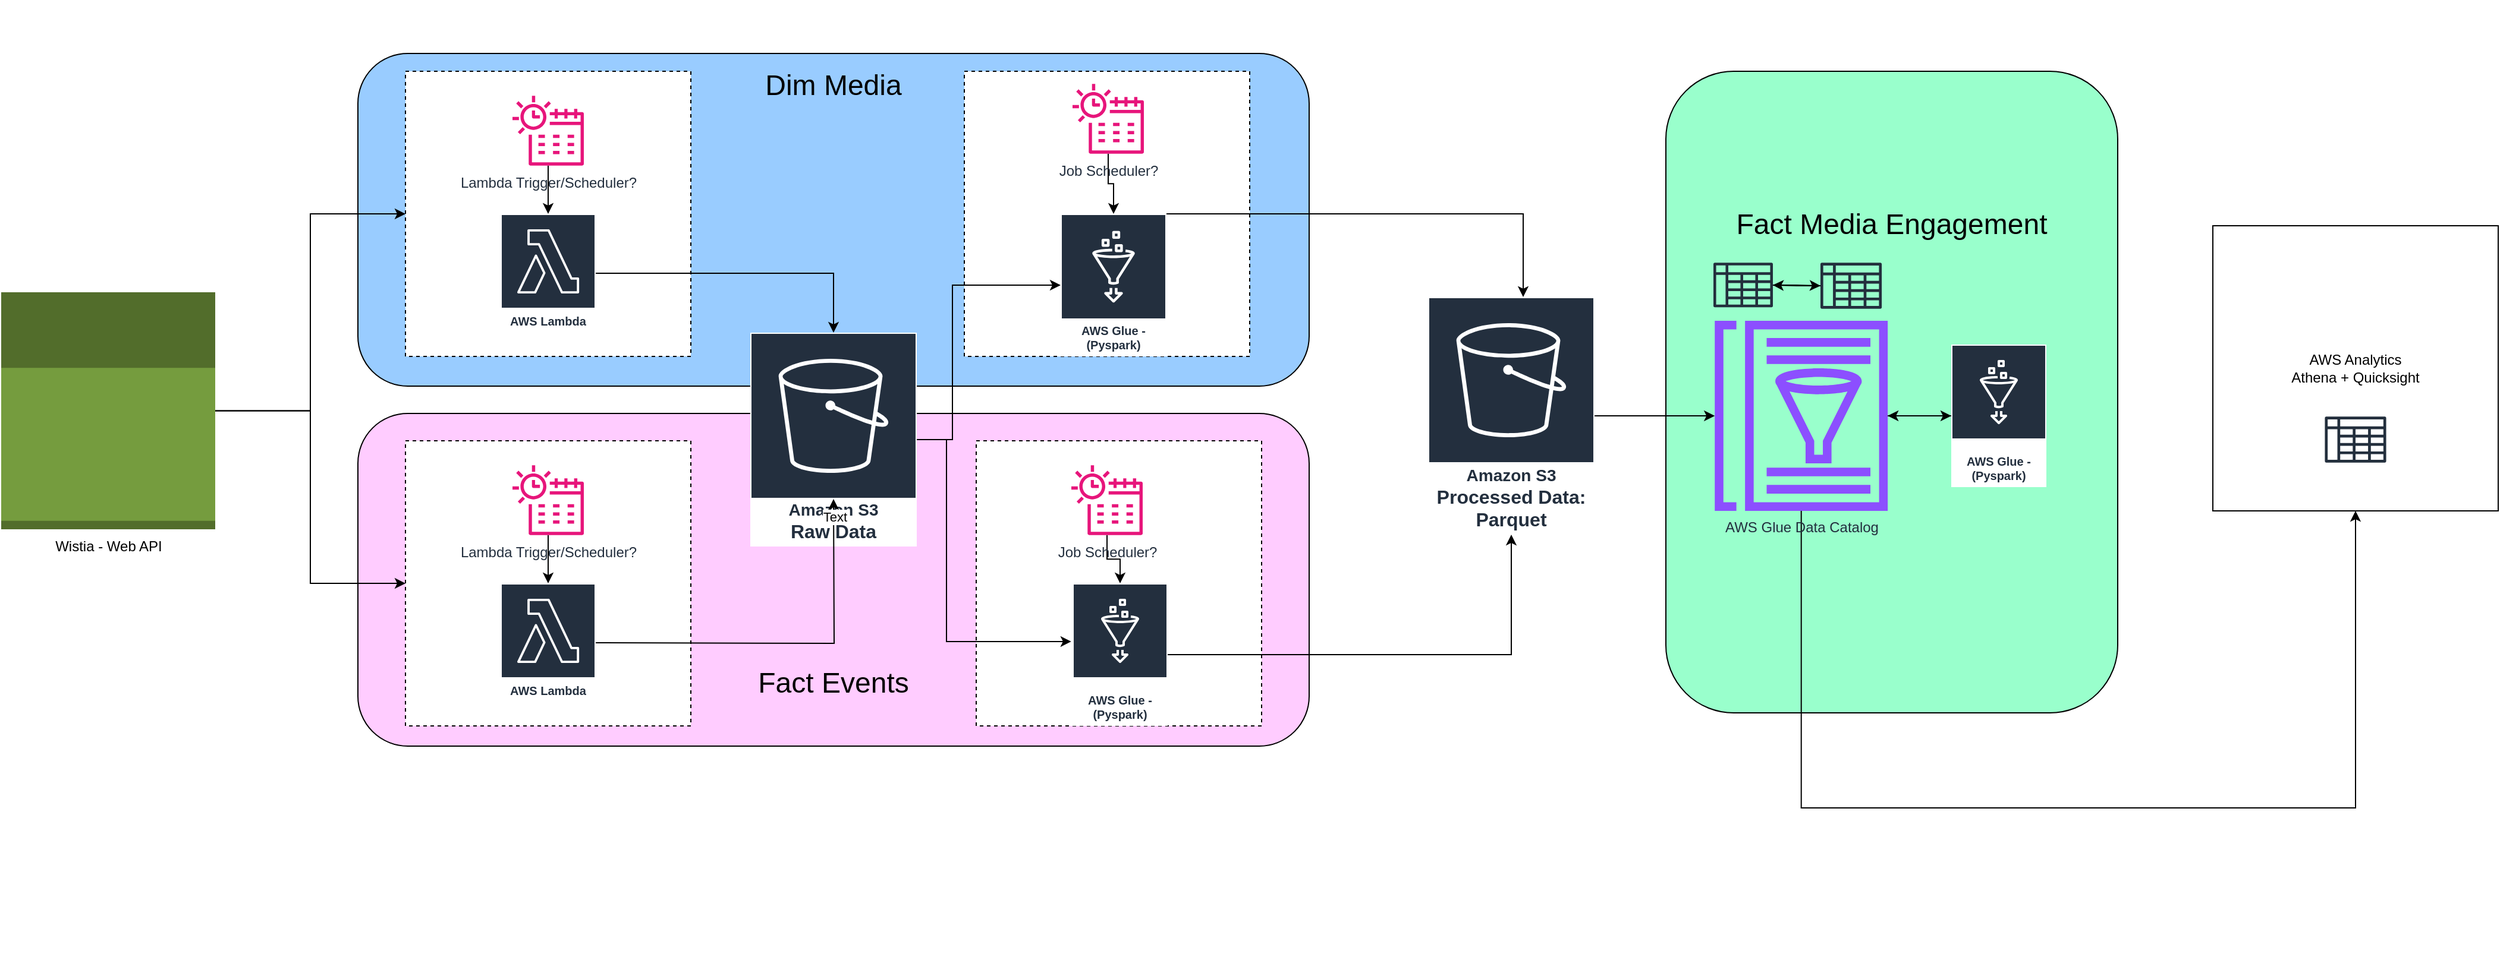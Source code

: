 <mxfile version="28.1.0">
  <diagram name="Page-1" id="rwzWzy93OpaWQYICMneB">
    <mxGraphModel dx="2753" dy="2263" grid="1" gridSize="20" guides="1" tooltips="1" connect="1" arrows="1" fold="1" page="1" pageScale="1" pageWidth="1100" pageHeight="850" math="0" shadow="0">
      <root>
        <mxCell id="0" />
        <mxCell id="1" parent="0" />
        <mxCell id="0ATHwkw4tuSbIapU3zP0-6" value="&lt;div&gt;&lt;span style=&quot;background-color: transparent; color: light-dark(rgb(0, 0, 0), rgb(255, 255, 255)); font-size: 24px;&quot;&gt;Fact Media Engagement&lt;/span&gt;&lt;/div&gt;&lt;div&gt;&lt;font size=&quot;3&quot;&gt;&lt;br&gt;&lt;/font&gt;&lt;/div&gt;&lt;div&gt;&lt;font size=&quot;3&quot;&gt;&lt;br&gt;&lt;/font&gt;&lt;/div&gt;&lt;div&gt;&lt;font size=&quot;3&quot;&gt;&lt;br&gt;&lt;/font&gt;&lt;/div&gt;&lt;div&gt;&lt;font size=&quot;3&quot;&gt;&lt;br&gt;&lt;/font&gt;&lt;/div&gt;&lt;div&gt;&lt;font size=&quot;3&quot;&gt;&lt;br&gt;&lt;/font&gt;&lt;/div&gt;&lt;div&gt;&lt;font size=&quot;3&quot;&gt;&lt;br&gt;&lt;/font&gt;&lt;/div&gt;&lt;div&gt;&lt;font size=&quot;3&quot;&gt;&lt;br&gt;&lt;/font&gt;&lt;/div&gt;&lt;div&gt;&lt;font size=&quot;3&quot;&gt;&lt;br&gt;&lt;/font&gt;&lt;/div&gt;&lt;div&gt;&lt;font size=&quot;3&quot;&gt;&lt;br&gt;&lt;/font&gt;&lt;/div&gt;&lt;div&gt;&lt;font size=&quot;3&quot;&gt;&lt;br&gt;&lt;/font&gt;&lt;/div&gt;&lt;div&gt;&lt;font size=&quot;3&quot;&gt;&lt;br&gt;&lt;/font&gt;&lt;/div&gt;&lt;div&gt;&lt;font size=&quot;3&quot;&gt;&lt;br&gt;&lt;/font&gt;&lt;/div&gt;&lt;div&gt;&lt;font size=&quot;3&quot;&gt;&lt;br&gt;&lt;/font&gt;&lt;/div&gt;&lt;div&gt;&lt;font size=&quot;3&quot;&gt;&lt;br&gt;&lt;/font&gt;&lt;/div&gt;&lt;div&gt;&lt;br&gt;&lt;/div&gt;" style="rounded=1;whiteSpace=wrap;html=1;fillColor=#99FFCC;" vertex="1" parent="1">
          <mxGeometry x="1460" y="40" width="380" height="540" as="geometry" />
        </mxCell>
        <mxCell id="AIjkGTHtsxKVKW9na2vk-14" value="&lt;div&gt;&lt;br&gt;&lt;/div&gt;&lt;div&gt;&lt;font style=&quot;font-size: 24px;&quot;&gt;&lt;br&gt;&lt;/font&gt;&lt;/div&gt;&lt;div&gt;&lt;font style=&quot;font-size: 24px;&quot;&gt;&lt;br&gt;&lt;/font&gt;&lt;/div&gt;&lt;div&gt;&lt;font style=&quot;font-size: 24px;&quot;&gt;&lt;br&gt;&lt;/font&gt;&lt;/div&gt;&lt;div&gt;&lt;font style=&quot;font-size: 24px;&quot;&gt;&lt;br&gt;&lt;/font&gt;&lt;/div&gt;&lt;div&gt;&lt;font style=&quot;font-size: 24px;&quot;&gt;&lt;br&gt;&lt;/font&gt;&lt;/div&gt;&lt;div&gt;&lt;font style=&quot;font-size: 24px;&quot;&gt;&lt;br&gt;&lt;/font&gt;&lt;/div&gt;&lt;div&gt;&lt;font style=&quot;font-size: 24px;&quot;&gt;&lt;br&gt;&lt;/font&gt;&lt;/div&gt;&lt;div&gt;&lt;font style=&quot;font-size: 24px;&quot;&gt;&lt;br&gt;&lt;/font&gt;&lt;/div&gt;&lt;div&gt;&lt;font style=&quot;font-size: 24px;&quot;&gt;&lt;br&gt;&lt;/font&gt;&lt;/div&gt;&lt;div&gt;&lt;font style=&quot;font-size: 24px;&quot;&gt;&lt;br&gt;&lt;/font&gt;&lt;/div&gt;&lt;div&gt;&lt;font style=&quot;font-size: 24px;&quot;&gt;&lt;br&gt;&lt;/font&gt;&lt;/div&gt;&lt;div&gt;&lt;font style=&quot;font-size: 24px;&quot;&gt;&lt;br&gt;&lt;/font&gt;&lt;/div&gt;&lt;div&gt;&lt;font style=&quot;font-size: 24px;&quot;&gt;&lt;br&gt;&lt;/font&gt;&lt;/div&gt;&lt;div&gt;&lt;font style=&quot;font-size: 24px;&quot;&gt;Fact Events&lt;/font&gt;&lt;/div&gt;&lt;div&gt;&lt;br&gt;&lt;/div&gt;&lt;div&gt;&lt;br&gt;&lt;/div&gt;&lt;div&gt;&lt;br&gt;&lt;/div&gt;&lt;div&gt;&lt;br&gt;&lt;/div&gt;&lt;div&gt;&lt;br&gt;&lt;/div&gt;&lt;div&gt;&lt;br&gt;&lt;/div&gt;&lt;div&gt;&lt;br&gt;&lt;/div&gt;&lt;div&gt;&lt;br&gt;&lt;/div&gt;&lt;div&gt;&lt;br&gt;&lt;/div&gt;&lt;div&gt;&lt;br&gt;&lt;/div&gt;&lt;div&gt;&lt;br&gt;&lt;/div&gt;&lt;div&gt;&lt;br&gt;&lt;/div&gt;&lt;div&gt;&lt;br&gt;&lt;/div&gt;&lt;div&gt;&lt;br&gt;&lt;/div&gt;&lt;div&gt;&lt;br&gt;&lt;/div&gt;" style="rounded=1;whiteSpace=wrap;html=1;fillColor=#FFCCFF;" parent="1" vertex="1">
          <mxGeometry x="360" y="328" width="800" height="280" as="geometry" />
        </mxCell>
        <mxCell id="AIjkGTHtsxKVKW9na2vk-13" value="&lt;div&gt;&lt;font style=&quot;font-size: 24px;&quot;&gt;&lt;br&gt;&lt;/font&gt;&lt;/div&gt;&lt;font style=&quot;font-size: 24px;&quot;&gt;&lt;div&gt;&lt;font style=&quot;font-size: 24px;&quot;&gt;&lt;br&gt;&lt;/font&gt;&lt;/div&gt;Dim Media&lt;/font&gt;&lt;div&gt;&lt;font size=&quot;3&quot;&gt;&lt;br&gt;&lt;/font&gt;&lt;/div&gt;&lt;div&gt;&lt;font size=&quot;3&quot;&gt;&lt;br&gt;&lt;/font&gt;&lt;/div&gt;&lt;div&gt;&lt;font size=&quot;3&quot;&gt;&lt;br&gt;&lt;/font&gt;&lt;/div&gt;&lt;div&gt;&lt;font size=&quot;3&quot;&gt;&lt;br&gt;&lt;/font&gt;&lt;/div&gt;&lt;div&gt;&lt;font size=&quot;3&quot;&gt;&lt;br&gt;&lt;/font&gt;&lt;/div&gt;&lt;div&gt;&lt;font size=&quot;3&quot;&gt;&lt;br&gt;&lt;/font&gt;&lt;/div&gt;&lt;div&gt;&lt;font size=&quot;3&quot;&gt;&lt;br&gt;&lt;/font&gt;&lt;/div&gt;&lt;div&gt;&lt;font size=&quot;3&quot;&gt;&lt;br&gt;&lt;/font&gt;&lt;/div&gt;&lt;div&gt;&lt;font size=&quot;3&quot;&gt;&lt;br&gt;&lt;/font&gt;&lt;/div&gt;&lt;div&gt;&lt;font size=&quot;3&quot;&gt;&lt;br&gt;&lt;/font&gt;&lt;/div&gt;&lt;div&gt;&lt;font size=&quot;3&quot;&gt;&lt;br&gt;&lt;/font&gt;&lt;/div&gt;&lt;div&gt;&lt;font size=&quot;3&quot;&gt;&lt;br&gt;&lt;/font&gt;&lt;/div&gt;&lt;div&gt;&lt;font size=&quot;3&quot;&gt;&lt;br&gt;&lt;/font&gt;&lt;/div&gt;&lt;div&gt;&lt;font size=&quot;3&quot;&gt;&lt;br&gt;&lt;/font&gt;&lt;/div&gt;&lt;div&gt;&lt;br&gt;&lt;/div&gt;" style="rounded=1;whiteSpace=wrap;html=1;fillColor=#99CCFF;" parent="1" vertex="1">
          <mxGeometry x="360" y="25" width="800" height="280" as="geometry" />
        </mxCell>
        <mxCell id="m4qAgDCgxIv8DjNnzr-K-10" value="" style="whiteSpace=wrap;html=1;aspect=fixed;dashed=1;" parent="1" vertex="1">
          <mxGeometry x="870" y="40" width="240" height="240" as="geometry" />
        </mxCell>
        <mxCell id="m4qAgDCgxIv8DjNnzr-K-4" value="" style="whiteSpace=wrap;html=1;aspect=fixed;dashed=1;" parent="1" vertex="1">
          <mxGeometry x="400" y="40" width="240" height="240" as="geometry" />
        </mxCell>
        <mxCell id="eyhWr03OwRXaI2JMvgyb-3" style="edgeStyle=orthogonalEdgeStyle;rounded=0;orthogonalLoop=1;jettySize=auto;html=1;entryX=0;entryY=0.5;entryDx=0;entryDy=0;" parent="1" source="eyhWr03OwRXaI2JMvgyb-1" target="m4qAgDCgxIv8DjNnzr-K-4" edge="1">
          <mxGeometry relative="1" as="geometry">
            <mxPoint x="200" y="140" as="targetPoint" />
          </mxGeometry>
        </mxCell>
        <mxCell id="eyhWr03OwRXaI2JMvgyb-1" value="Wistia - Web API" style="outlineConnect=0;dashed=0;verticalLabelPosition=bottom;verticalAlign=top;align=center;html=1;shape=mxgraph.aws3.apps;fillColor=#759C3E;gradientColor=none;" parent="1" vertex="1">
          <mxGeometry x="60" y="226" width="180" height="199.5" as="geometry" />
        </mxCell>
        <mxCell id="m4qAgDCgxIv8DjNnzr-K-5" value="" style="edgeStyle=orthogonalEdgeStyle;rounded=0;orthogonalLoop=1;jettySize=auto;html=1;" parent="1" source="eyhWr03OwRXaI2JMvgyb-1" target="AIjkGTHtsxKVKW9na2vk-2" edge="1">
          <mxGeometry relative="1" as="geometry">
            <mxPoint x="141" y="419.889" as="sourcePoint" />
            <mxPoint x="341.0" y="280" as="targetPoint" />
          </mxGeometry>
        </mxCell>
        <mxCell id="AIjkGTHtsxKVKW9na2vk-19" style="edgeStyle=orthogonalEdgeStyle;rounded=0;orthogonalLoop=1;jettySize=auto;html=1;" parent="1" source="m4qAgDCgxIv8DjNnzr-K-1" target="m4qAgDCgxIv8DjNnzr-K-6" edge="1">
          <mxGeometry relative="1" as="geometry">
            <Array as="points">
              <mxPoint x="760" y="210" />
            </Array>
          </mxGeometry>
        </mxCell>
        <mxCell id="m4qAgDCgxIv8DjNnzr-K-1" value="AWS Lambda" style="sketch=0;outlineConnect=0;fontColor=#232F3E;gradientColor=none;strokeColor=#ffffff;fillColor=#232F3E;dashed=0;verticalLabelPosition=middle;verticalAlign=bottom;align=center;html=1;whiteSpace=wrap;fontSize=10;fontStyle=1;spacing=3;shape=mxgraph.aws4.productIcon;prIcon=mxgraph.aws4.lambda;" parent="1" vertex="1">
          <mxGeometry x="480" y="160" width="80" height="100" as="geometry" />
        </mxCell>
        <mxCell id="m4qAgDCgxIv8DjNnzr-K-3" style="edgeStyle=orthogonalEdgeStyle;rounded=0;orthogonalLoop=1;jettySize=auto;html=1;" parent="1" source="m4qAgDCgxIv8DjNnzr-K-2" target="m4qAgDCgxIv8DjNnzr-K-1" edge="1">
          <mxGeometry relative="1" as="geometry" />
        </mxCell>
        <mxCell id="m4qAgDCgxIv8DjNnzr-K-2" value="Lambda Trigger/Scheduler?" style="sketch=0;outlineConnect=0;fontColor=#232F3E;gradientColor=none;fillColor=#E7157B;strokeColor=none;dashed=0;verticalLabelPosition=bottom;verticalAlign=top;align=center;html=1;fontSize=12;fontStyle=0;aspect=fixed;pointerEvents=1;shape=mxgraph.aws4.eventbridge_scheduler;" parent="1" vertex="1">
          <mxGeometry x="490" y="60" width="60" height="60" as="geometry" />
        </mxCell>
        <mxCell id="m4qAgDCgxIv8DjNnzr-K-9" style="edgeStyle=orthogonalEdgeStyle;rounded=0;orthogonalLoop=1;jettySize=auto;html=1;" parent="1" source="m4qAgDCgxIv8DjNnzr-K-6" target="m4qAgDCgxIv8DjNnzr-K-7" edge="1">
          <mxGeometry relative="1" as="geometry">
            <Array as="points">
              <mxPoint x="860" y="350" />
              <mxPoint x="860" y="220" />
            </Array>
          </mxGeometry>
        </mxCell>
        <mxCell id="m4qAgDCgxIv8DjNnzr-K-6" value="&lt;font style=&quot;font-size: 14px;&quot;&gt;Amazon S3&lt;/font&gt;&lt;div&gt;&lt;font size=&quot;3&quot;&gt;Raw Data&lt;/font&gt;&lt;/div&gt;" style="sketch=0;outlineConnect=0;fontColor=#232F3E;gradientColor=none;strokeColor=#ffffff;fillColor=#232F3E;dashed=0;verticalLabelPosition=middle;verticalAlign=bottom;align=center;html=1;whiteSpace=wrap;fontSize=10;fontStyle=1;spacing=3;shape=mxgraph.aws4.productIcon;prIcon=mxgraph.aws4.s3;" parent="1" vertex="1">
          <mxGeometry x="690" y="260" width="140" height="180" as="geometry" />
        </mxCell>
        <mxCell id="m4qAgDCgxIv8DjNnzr-K-14" style="edgeStyle=orthogonalEdgeStyle;rounded=0;orthogonalLoop=1;jettySize=auto;html=1;" parent="1" source="m4qAgDCgxIv8DjNnzr-K-7" target="m4qAgDCgxIv8DjNnzr-K-13" edge="1">
          <mxGeometry relative="1" as="geometry">
            <Array as="points">
              <mxPoint x="1340" y="160" />
            </Array>
          </mxGeometry>
        </mxCell>
        <mxCell id="m4qAgDCgxIv8DjNnzr-K-7" value="AWS Glue - (Pyspark)" style="sketch=0;outlineConnect=0;fontColor=#232F3E;gradientColor=none;strokeColor=#ffffff;fillColor=#232F3E;dashed=0;verticalLabelPosition=middle;verticalAlign=bottom;align=center;html=1;whiteSpace=wrap;fontSize=10;fontStyle=1;spacing=3;shape=mxgraph.aws4.productIcon;prIcon=mxgraph.aws4.glue;" parent="1" vertex="1">
          <mxGeometry x="951" y="160" width="89" height="120" as="geometry" />
        </mxCell>
        <mxCell id="m4qAgDCgxIv8DjNnzr-K-12" value="" style="edgeStyle=orthogonalEdgeStyle;rounded=0;orthogonalLoop=1;jettySize=auto;html=1;" parent="1" source="m4qAgDCgxIv8DjNnzr-K-11" target="m4qAgDCgxIv8DjNnzr-K-7" edge="1">
          <mxGeometry relative="1" as="geometry" />
        </mxCell>
        <mxCell id="m4qAgDCgxIv8DjNnzr-K-11" value="Job Scheduler?" style="sketch=0;outlineConnect=0;fontColor=#232F3E;gradientColor=none;fillColor=#E7157B;strokeColor=none;dashed=0;verticalLabelPosition=bottom;verticalAlign=top;align=center;html=1;fontSize=12;fontStyle=0;aspect=fixed;pointerEvents=1;shape=mxgraph.aws4.eventbridge_scheduler;" parent="1" vertex="1">
          <mxGeometry x="961" y="50" width="60" height="60" as="geometry" />
        </mxCell>
        <mxCell id="m4qAgDCgxIv8DjNnzr-K-16" value="" style="edgeStyle=orthogonalEdgeStyle;rounded=0;orthogonalLoop=1;jettySize=auto;html=1;" parent="1" source="m4qAgDCgxIv8DjNnzr-K-13" target="m4qAgDCgxIv8DjNnzr-K-15" edge="1">
          <mxGeometry relative="1" as="geometry" />
        </mxCell>
        <mxCell id="m4qAgDCgxIv8DjNnzr-K-13" value="&lt;font style=&quot;font-size: 14px;&quot;&gt;Amazon S3&lt;/font&gt;&lt;div&gt;&lt;font size=&quot;3&quot;&gt;Processed Data: Parquet&lt;/font&gt;&lt;/div&gt;" style="sketch=0;outlineConnect=0;fontColor=#232F3E;gradientColor=none;strokeColor=#ffffff;fillColor=#232F3E;dashed=0;verticalLabelPosition=middle;verticalAlign=bottom;align=center;html=1;whiteSpace=wrap;fontSize=10;fontStyle=1;spacing=3;shape=mxgraph.aws4.productIcon;prIcon=mxgraph.aws4.s3;" parent="1" vertex="1">
          <mxGeometry x="1260" y="230" width="140" height="200" as="geometry" />
        </mxCell>
        <mxCell id="0ATHwkw4tuSbIapU3zP0-10" style="edgeStyle=orthogonalEdgeStyle;rounded=0;orthogonalLoop=1;jettySize=auto;html=1;" edge="1" parent="1" source="m4qAgDCgxIv8DjNnzr-K-15" target="m4qAgDCgxIv8DjNnzr-K-17">
          <mxGeometry relative="1" as="geometry">
            <Array as="points">
              <mxPoint x="1574" y="660" />
              <mxPoint x="2040" y="660" />
            </Array>
          </mxGeometry>
        </mxCell>
        <mxCell id="m4qAgDCgxIv8DjNnzr-K-15" value="AWS Glue Data Catalog&lt;div&gt;&lt;br&gt;&lt;/div&gt;" style="sketch=0;outlineConnect=0;fontColor=#232F3E;gradientColor=none;fillColor=#8C4FFF;strokeColor=none;dashed=0;verticalLabelPosition=bottom;verticalAlign=top;align=center;html=1;fontSize=12;fontStyle=0;aspect=fixed;pointerEvents=1;shape=mxgraph.aws4.glue_data_catalog;" parent="1" vertex="1">
          <mxGeometry x="1500" y="250" width="147.7" height="160" as="geometry" />
        </mxCell>
        <mxCell id="m4qAgDCgxIv8DjNnzr-K-17" value="AWS Analytics&lt;br&gt;Athena + Quicksight" style="whiteSpace=wrap;html=1;aspect=fixed;" parent="1" vertex="1">
          <mxGeometry x="1920" y="170" width="240" height="240" as="geometry" />
        </mxCell>
        <mxCell id="AIjkGTHtsxKVKW9na2vk-1" value="" style="whiteSpace=wrap;html=1;aspect=fixed;dashed=1;" parent="1" vertex="1">
          <mxGeometry x="880" y="351" width="240" height="240" as="geometry" />
        </mxCell>
        <mxCell id="AIjkGTHtsxKVKW9na2vk-2" value="" style="whiteSpace=wrap;html=1;aspect=fixed;dashed=1;" parent="1" vertex="1">
          <mxGeometry x="400" y="351" width="240" height="240" as="geometry" />
        </mxCell>
        <mxCell id="AIjkGTHtsxKVKW9na2vk-20" style="edgeStyle=orthogonalEdgeStyle;rounded=0;orthogonalLoop=1;jettySize=auto;html=1;" parent="1" edge="1">
          <mxGeometry relative="1" as="geometry">
            <mxPoint x="560.0" y="521.0" as="sourcePoint" />
            <mxPoint x="760.0" y="400" as="targetPoint" />
          </mxGeometry>
        </mxCell>
        <mxCell id="0ATHwkw4tuSbIapU3zP0-13" value="Text" style="edgeLabel;html=1;align=center;verticalAlign=middle;resizable=0;points=[];" vertex="1" connectable="0" parent="AIjkGTHtsxKVKW9na2vk-20">
          <mxGeometry x="0.906" y="-1" relative="1" as="geometry">
            <mxPoint as="offset" />
          </mxGeometry>
        </mxCell>
        <mxCell id="AIjkGTHtsxKVKW9na2vk-4" value="AWS Lambda" style="sketch=0;outlineConnect=0;fontColor=#232F3E;gradientColor=none;strokeColor=#ffffff;fillColor=#232F3E;dashed=0;verticalLabelPosition=middle;verticalAlign=bottom;align=center;html=1;whiteSpace=wrap;fontSize=10;fontStyle=1;spacing=3;shape=mxgraph.aws4.productIcon;prIcon=mxgraph.aws4.lambda;" parent="1" vertex="1">
          <mxGeometry x="480" y="471" width="80" height="100" as="geometry" />
        </mxCell>
        <mxCell id="AIjkGTHtsxKVKW9na2vk-5" style="edgeStyle=orthogonalEdgeStyle;rounded=0;orthogonalLoop=1;jettySize=auto;html=1;" parent="1" source="AIjkGTHtsxKVKW9na2vk-6" target="AIjkGTHtsxKVKW9na2vk-4" edge="1">
          <mxGeometry relative="1" as="geometry" />
        </mxCell>
        <mxCell id="AIjkGTHtsxKVKW9na2vk-6" value="Lambda Trigger/Scheduler?" style="sketch=0;outlineConnect=0;fontColor=#232F3E;gradientColor=none;fillColor=#E7157B;strokeColor=none;dashed=0;verticalLabelPosition=bottom;verticalAlign=top;align=center;html=1;fontSize=12;fontStyle=0;aspect=fixed;pointerEvents=1;shape=mxgraph.aws4.eventbridge_scheduler;" parent="1" vertex="1">
          <mxGeometry x="490" y="371" width="60" height="60" as="geometry" />
        </mxCell>
        <mxCell id="AIjkGTHtsxKVKW9na2vk-15" style="edgeStyle=orthogonalEdgeStyle;rounded=0;orthogonalLoop=1;jettySize=auto;html=1;" parent="1" source="AIjkGTHtsxKVKW9na2vk-9" target="m4qAgDCgxIv8DjNnzr-K-13" edge="1">
          <mxGeometry relative="1" as="geometry" />
        </mxCell>
        <mxCell id="AIjkGTHtsxKVKW9na2vk-9" value="AWS Glue - (Pyspark)" style="sketch=0;outlineConnect=0;fontColor=#232F3E;gradientColor=none;strokeColor=#ffffff;fillColor=#232F3E;dashed=0;verticalLabelPosition=middle;verticalAlign=bottom;align=center;html=1;whiteSpace=wrap;fontSize=10;fontStyle=1;spacing=3;shape=mxgraph.aws4.productIcon;prIcon=mxgraph.aws4.glue;" parent="1" vertex="1">
          <mxGeometry x="961" y="471" width="80" height="120" as="geometry" />
        </mxCell>
        <mxCell id="AIjkGTHtsxKVKW9na2vk-10" value="" style="edgeStyle=orthogonalEdgeStyle;rounded=0;orthogonalLoop=1;jettySize=auto;html=1;" parent="1" source="AIjkGTHtsxKVKW9na2vk-11" target="AIjkGTHtsxKVKW9na2vk-9" edge="1">
          <mxGeometry relative="1" as="geometry" />
        </mxCell>
        <mxCell id="AIjkGTHtsxKVKW9na2vk-11" value="Job Scheduler?" style="sketch=0;outlineConnect=0;fontColor=#232F3E;gradientColor=none;fillColor=#E7157B;strokeColor=none;dashed=0;verticalLabelPosition=bottom;verticalAlign=top;align=center;html=1;fontSize=12;fontStyle=0;aspect=fixed;pointerEvents=1;shape=mxgraph.aws4.eventbridge_scheduler;" parent="1" vertex="1">
          <mxGeometry x="960" y="371" width="60" height="60" as="geometry" />
        </mxCell>
        <mxCell id="0ATHwkw4tuSbIapU3zP0-5" style="edgeStyle=orthogonalEdgeStyle;rounded=0;orthogonalLoop=1;jettySize=auto;html=1;" edge="1" parent="1" source="0ATHwkw4tuSbIapU3zP0-1" target="0ATHwkw4tuSbIapU3zP0-4">
          <mxGeometry relative="1" as="geometry" />
        </mxCell>
        <mxCell id="0ATHwkw4tuSbIapU3zP0-1" value="" style="sketch=0;outlineConnect=0;fontColor=#232F3E;gradientColor=none;fillColor=#232F3D;strokeColor=none;dashed=0;verticalLabelPosition=bottom;verticalAlign=top;align=center;html=1;fontSize=12;fontStyle=0;aspect=fixed;pointerEvents=1;shape=mxgraph.aws4.data_table;" vertex="1" parent="1">
          <mxGeometry x="1500" y="201" width="50" height="37.82" as="geometry" />
        </mxCell>
        <mxCell id="0ATHwkw4tuSbIapU3zP0-3" value="" style="edgeStyle=orthogonalEdgeStyle;rounded=0;orthogonalLoop=1;jettySize=auto;html=1;" edge="1" parent="1" source="m4qAgDCgxIv8DjNnzr-K-15" target="0ATHwkw4tuSbIapU3zP0-2">
          <mxGeometry relative="1" as="geometry">
            <mxPoint x="1612" y="320" as="sourcePoint" />
            <mxPoint x="2000" y="170" as="targetPoint" />
          </mxGeometry>
        </mxCell>
        <mxCell id="0ATHwkw4tuSbIapU3zP0-7" style="edgeStyle=orthogonalEdgeStyle;rounded=0;orthogonalLoop=1;jettySize=auto;html=1;" edge="1" parent="1" source="0ATHwkw4tuSbIapU3zP0-2" target="m4qAgDCgxIv8DjNnzr-K-15">
          <mxGeometry relative="1" as="geometry" />
        </mxCell>
        <mxCell id="0ATHwkw4tuSbIapU3zP0-2" value="AWS Glue - (Pyspark)" style="sketch=0;outlineConnect=0;fontColor=#232F3E;gradientColor=none;strokeColor=#ffffff;fillColor=#232F3E;dashed=0;verticalLabelPosition=middle;verticalAlign=bottom;align=center;html=1;whiteSpace=wrap;fontSize=10;fontStyle=1;spacing=3;shape=mxgraph.aws4.productIcon;prIcon=mxgraph.aws4.glue;" vertex="1" parent="1">
          <mxGeometry x="1700" y="270" width="80" height="120" as="geometry" />
        </mxCell>
        <mxCell id="0ATHwkw4tuSbIapU3zP0-8" style="edgeStyle=orthogonalEdgeStyle;rounded=0;orthogonalLoop=1;jettySize=auto;html=1;" edge="1" parent="1" source="0ATHwkw4tuSbIapU3zP0-4" target="0ATHwkw4tuSbIapU3zP0-1">
          <mxGeometry relative="1" as="geometry" />
        </mxCell>
        <mxCell id="0ATHwkw4tuSbIapU3zP0-4" value="" style="sketch=0;outlineConnect=0;fontColor=#232F3E;gradientColor=none;fillColor=#232F3D;strokeColor=none;dashed=0;verticalLabelPosition=bottom;verticalAlign=top;align=center;html=1;fontSize=12;fontStyle=0;aspect=fixed;pointerEvents=1;shape=mxgraph.aws4.data_table;" vertex="1" parent="1">
          <mxGeometry x="1590" y="201" width="51.56" height="39" as="geometry" />
        </mxCell>
        <mxCell id="0ATHwkw4tuSbIapU3zP0-14" style="edgeStyle=orthogonalEdgeStyle;rounded=0;orthogonalLoop=1;jettySize=auto;html=1;entryX=0.333;entryY=0.704;entryDx=0;entryDy=0;entryPerimeter=0;" edge="1" parent="1" source="m4qAgDCgxIv8DjNnzr-K-6" target="AIjkGTHtsxKVKW9na2vk-1">
          <mxGeometry relative="1" as="geometry" />
        </mxCell>
        <mxCell id="0ATHwkw4tuSbIapU3zP0-15" value="" style="sketch=0;outlineConnect=0;fontColor=#232F3E;gradientColor=none;fillColor=#232F3D;strokeColor=none;dashed=0;verticalLabelPosition=bottom;verticalAlign=top;align=center;html=1;fontSize=12;fontStyle=0;aspect=fixed;pointerEvents=1;shape=mxgraph.aws4.data_table;" vertex="1" parent="1">
          <mxGeometry x="2014.22" y="330.5" width="51.56" height="39" as="geometry" />
        </mxCell>
      </root>
    </mxGraphModel>
  </diagram>
</mxfile>
